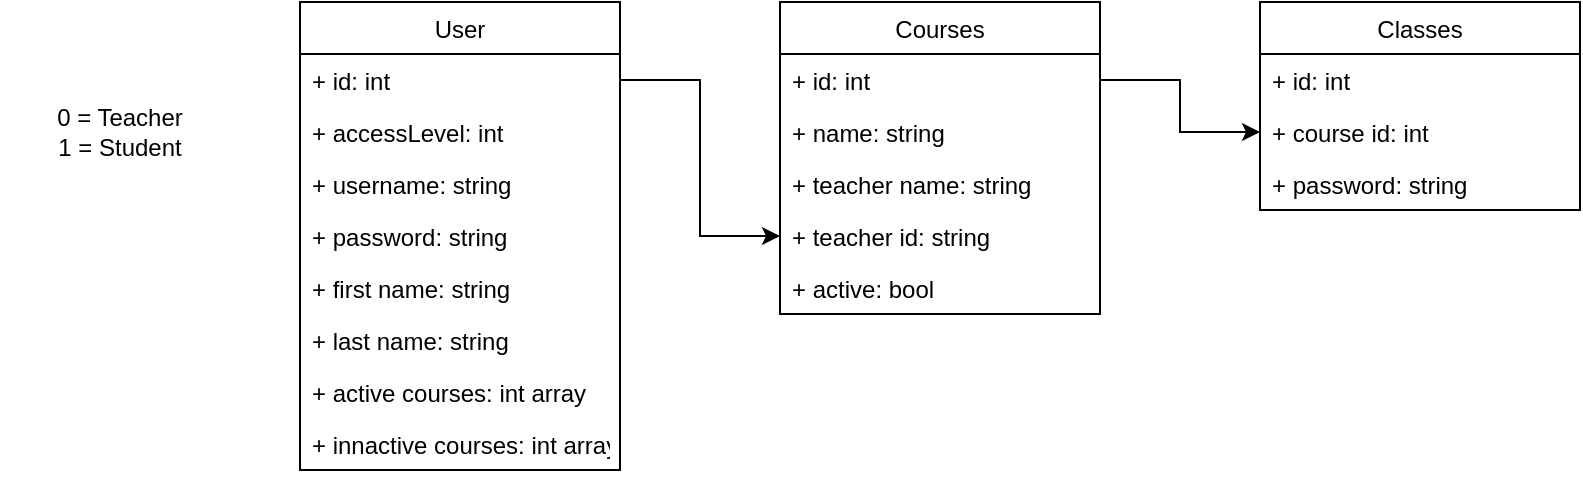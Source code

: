 <mxfile>
    <diagram id="nypVj4vK-Y67DhkOn9Iw" name="Page-1">
        <mxGraphModel dx="1968" dy="800" grid="1" gridSize="10" guides="1" tooltips="1" connect="1" arrows="1" fold="1" page="1" pageScale="1" pageWidth="850" pageHeight="1100" math="0" shadow="0">
            <root>
                <mxCell id="0"/>
                <mxCell id="1" parent="0"/>
                <mxCell id="DmPRyHbsgTrlqoMbDWdh-1" value="User" style="swimlane;fontStyle=0;childLayout=stackLayout;horizontal=1;startSize=26;fillColor=none;horizontalStack=0;resizeParent=1;resizeParentMax=0;resizeLast=0;collapsible=1;marginBottom=0;" parent="1" vertex="1">
                    <mxGeometry x="80" y="40" width="160" height="234" as="geometry"/>
                </mxCell>
                <mxCell id="DmPRyHbsgTrlqoMbDWdh-2" value="+ id: int" style="text;strokeColor=none;fillColor=none;align=left;verticalAlign=top;spacingLeft=4;spacingRight=4;overflow=hidden;rotatable=0;points=[[0,0.5],[1,0.5]];portConstraint=eastwest;" parent="DmPRyHbsgTrlqoMbDWdh-1" vertex="1">
                    <mxGeometry y="26" width="160" height="26" as="geometry"/>
                </mxCell>
                <mxCell id="DmPRyHbsgTrlqoMbDWdh-3" value="+ accessLevel: int" style="text;strokeColor=none;fillColor=none;align=left;verticalAlign=top;spacingLeft=4;spacingRight=4;overflow=hidden;rotatable=0;points=[[0,0.5],[1,0.5]];portConstraint=eastwest;" parent="DmPRyHbsgTrlqoMbDWdh-1" vertex="1">
                    <mxGeometry y="52" width="160" height="26" as="geometry"/>
                </mxCell>
                <mxCell id="DmPRyHbsgTrlqoMbDWdh-4" value="+ username: string&#10;" style="text;strokeColor=none;fillColor=none;align=left;verticalAlign=top;spacingLeft=4;spacingRight=4;overflow=hidden;rotatable=0;points=[[0,0.5],[1,0.5]];portConstraint=eastwest;" parent="DmPRyHbsgTrlqoMbDWdh-1" vertex="1">
                    <mxGeometry y="78" width="160" height="26" as="geometry"/>
                </mxCell>
                <mxCell id="DmPRyHbsgTrlqoMbDWdh-14" value="+ password: string&#10;" style="text;strokeColor=none;fillColor=none;align=left;verticalAlign=top;spacingLeft=4;spacingRight=4;overflow=hidden;rotatable=0;points=[[0,0.5],[1,0.5]];portConstraint=eastwest;" parent="DmPRyHbsgTrlqoMbDWdh-1" vertex="1">
                    <mxGeometry y="104" width="160" height="26" as="geometry"/>
                </mxCell>
                <mxCell id="DmPRyHbsgTrlqoMbDWdh-15" value="+ first name: string&#10;" style="text;strokeColor=none;fillColor=none;align=left;verticalAlign=top;spacingLeft=4;spacingRight=4;overflow=hidden;rotatable=0;points=[[0,0.5],[1,0.5]];portConstraint=eastwest;" parent="DmPRyHbsgTrlqoMbDWdh-1" vertex="1">
                    <mxGeometry y="130" width="160" height="26" as="geometry"/>
                </mxCell>
                <mxCell id="DmPRyHbsgTrlqoMbDWdh-16" value="+ last name: string&#10;" style="text;strokeColor=none;fillColor=none;align=left;verticalAlign=top;spacingLeft=4;spacingRight=4;overflow=hidden;rotatable=0;points=[[0,0.5],[1,0.5]];portConstraint=eastwest;" parent="DmPRyHbsgTrlqoMbDWdh-1" vertex="1">
                    <mxGeometry y="156" width="160" height="26" as="geometry"/>
                </mxCell>
                <mxCell id="DmPRyHbsgTrlqoMbDWdh-18" value="+ active courses: int array&#10;" style="text;strokeColor=none;fillColor=none;align=left;verticalAlign=top;spacingLeft=4;spacingRight=4;overflow=hidden;rotatable=0;points=[[0,0.5],[1,0.5]];portConstraint=eastwest;" parent="DmPRyHbsgTrlqoMbDWdh-1" vertex="1">
                    <mxGeometry y="182" width="160" height="26" as="geometry"/>
                </mxCell>
                <mxCell id="DmPRyHbsgTrlqoMbDWdh-19" value="+ innactive courses: int array&#10;" style="text;strokeColor=none;fillColor=none;align=left;verticalAlign=top;spacingLeft=4;spacingRight=4;overflow=hidden;rotatable=0;points=[[0,0.5],[1,0.5]];portConstraint=eastwest;" parent="DmPRyHbsgTrlqoMbDWdh-1" vertex="1">
                    <mxGeometry y="208" width="160" height="26" as="geometry"/>
                </mxCell>
                <mxCell id="DmPRyHbsgTrlqoMbDWdh-21" value="Courses" style="swimlane;fontStyle=0;childLayout=stackLayout;horizontal=1;startSize=26;fillColor=none;horizontalStack=0;resizeParent=1;resizeParentMax=0;resizeLast=0;collapsible=1;marginBottom=0;" parent="1" vertex="1">
                    <mxGeometry x="320" y="40" width="160" height="156" as="geometry"/>
                </mxCell>
                <mxCell id="DmPRyHbsgTrlqoMbDWdh-22" value="+ id: int" style="text;strokeColor=none;fillColor=none;align=left;verticalAlign=top;spacingLeft=4;spacingRight=4;overflow=hidden;rotatable=0;points=[[0,0.5],[1,0.5]];portConstraint=eastwest;" parent="DmPRyHbsgTrlqoMbDWdh-21" vertex="1">
                    <mxGeometry y="26" width="160" height="26" as="geometry"/>
                </mxCell>
                <mxCell id="DmPRyHbsgTrlqoMbDWdh-23" value="+ name: string" style="text;strokeColor=none;fillColor=none;align=left;verticalAlign=top;spacingLeft=4;spacingRight=4;overflow=hidden;rotatable=0;points=[[0,0.5],[1,0.5]];portConstraint=eastwest;" parent="DmPRyHbsgTrlqoMbDWdh-21" vertex="1">
                    <mxGeometry y="52" width="160" height="26" as="geometry"/>
                </mxCell>
                <mxCell id="DmPRyHbsgTrlqoMbDWdh-39" value="+ teacher name: string" style="text;strokeColor=none;fillColor=none;align=left;verticalAlign=top;spacingLeft=4;spacingRight=4;overflow=hidden;rotatable=0;points=[[0,0.5],[1,0.5]];portConstraint=eastwest;" parent="DmPRyHbsgTrlqoMbDWdh-21" vertex="1">
                    <mxGeometry y="78" width="160" height="26" as="geometry"/>
                </mxCell>
                <mxCell id="DmPRyHbsgTrlqoMbDWdh-40" value="+ teacher id: string" style="text;strokeColor=none;fillColor=none;align=left;verticalAlign=top;spacingLeft=4;spacingRight=4;overflow=hidden;rotatable=0;points=[[0,0.5],[1,0.5]];portConstraint=eastwest;" parent="DmPRyHbsgTrlqoMbDWdh-21" vertex="1">
                    <mxGeometry y="104" width="160" height="26" as="geometry"/>
                </mxCell>
                <mxCell id="DmPRyHbsgTrlqoMbDWdh-43" value="+ active: bool" style="text;strokeColor=none;fillColor=none;align=left;verticalAlign=top;spacingLeft=4;spacingRight=4;overflow=hidden;rotatable=0;points=[[0,0.5],[1,0.5]];portConstraint=eastwest;" parent="DmPRyHbsgTrlqoMbDWdh-21" vertex="1">
                    <mxGeometry y="130" width="160" height="26" as="geometry"/>
                </mxCell>
                <mxCell id="DmPRyHbsgTrlqoMbDWdh-30" value="Classes" style="swimlane;fontStyle=0;childLayout=stackLayout;horizontal=1;startSize=26;fillColor=none;horizontalStack=0;resizeParent=1;resizeParentMax=0;resizeLast=0;collapsible=1;marginBottom=0;" parent="1" vertex="1">
                    <mxGeometry x="560" y="40" width="160" height="104" as="geometry"/>
                </mxCell>
                <mxCell id="DmPRyHbsgTrlqoMbDWdh-31" value="+ id: int" style="text;strokeColor=none;fillColor=none;align=left;verticalAlign=top;spacingLeft=4;spacingRight=4;overflow=hidden;rotatable=0;points=[[0,0.5],[1,0.5]];portConstraint=eastwest;" parent="DmPRyHbsgTrlqoMbDWdh-30" vertex="1">
                    <mxGeometry y="26" width="160" height="26" as="geometry"/>
                </mxCell>
                <mxCell id="DmPRyHbsgTrlqoMbDWdh-32" value="+ course id: int" style="text;strokeColor=none;fillColor=none;align=left;verticalAlign=top;spacingLeft=4;spacingRight=4;overflow=hidden;rotatable=0;points=[[0,0.5],[1,0.5]];portConstraint=eastwest;" parent="DmPRyHbsgTrlqoMbDWdh-30" vertex="1">
                    <mxGeometry y="52" width="160" height="26" as="geometry"/>
                </mxCell>
                <mxCell id="DmPRyHbsgTrlqoMbDWdh-34" value="+ password: string&#10;" style="text;strokeColor=none;fillColor=none;align=left;verticalAlign=top;spacingLeft=4;spacingRight=4;overflow=hidden;rotatable=0;points=[[0,0.5],[1,0.5]];portConstraint=eastwest;" parent="DmPRyHbsgTrlqoMbDWdh-30" vertex="1">
                    <mxGeometry y="78" width="160" height="26" as="geometry"/>
                </mxCell>
                <mxCell id="DmPRyHbsgTrlqoMbDWdh-41" style="edgeStyle=orthogonalEdgeStyle;rounded=0;orthogonalLoop=1;jettySize=auto;html=1;exitX=1;exitY=0.5;exitDx=0;exitDy=0;entryX=0;entryY=0.5;entryDx=0;entryDy=0;" parent="1" source="DmPRyHbsgTrlqoMbDWdh-2" target="DmPRyHbsgTrlqoMbDWdh-40" edge="1">
                    <mxGeometry relative="1" as="geometry"/>
                </mxCell>
                <mxCell id="DmPRyHbsgTrlqoMbDWdh-42" style="edgeStyle=orthogonalEdgeStyle;rounded=0;orthogonalLoop=1;jettySize=auto;html=1;entryX=0;entryY=0.5;entryDx=0;entryDy=0;" parent="1" source="DmPRyHbsgTrlqoMbDWdh-22" target="DmPRyHbsgTrlqoMbDWdh-32" edge="1">
                    <mxGeometry relative="1" as="geometry"/>
                </mxCell>
                <mxCell id="2" value="0 = Teacher&lt;br&gt;1 = Student" style="text;html=1;strokeColor=none;fillColor=none;align=center;verticalAlign=middle;whiteSpace=wrap;rounded=0;" vertex="1" parent="1">
                    <mxGeometry x="-70" y="90" width="120" height="30" as="geometry"/>
                </mxCell>
            </root>
        </mxGraphModel>
    </diagram>
</mxfile>